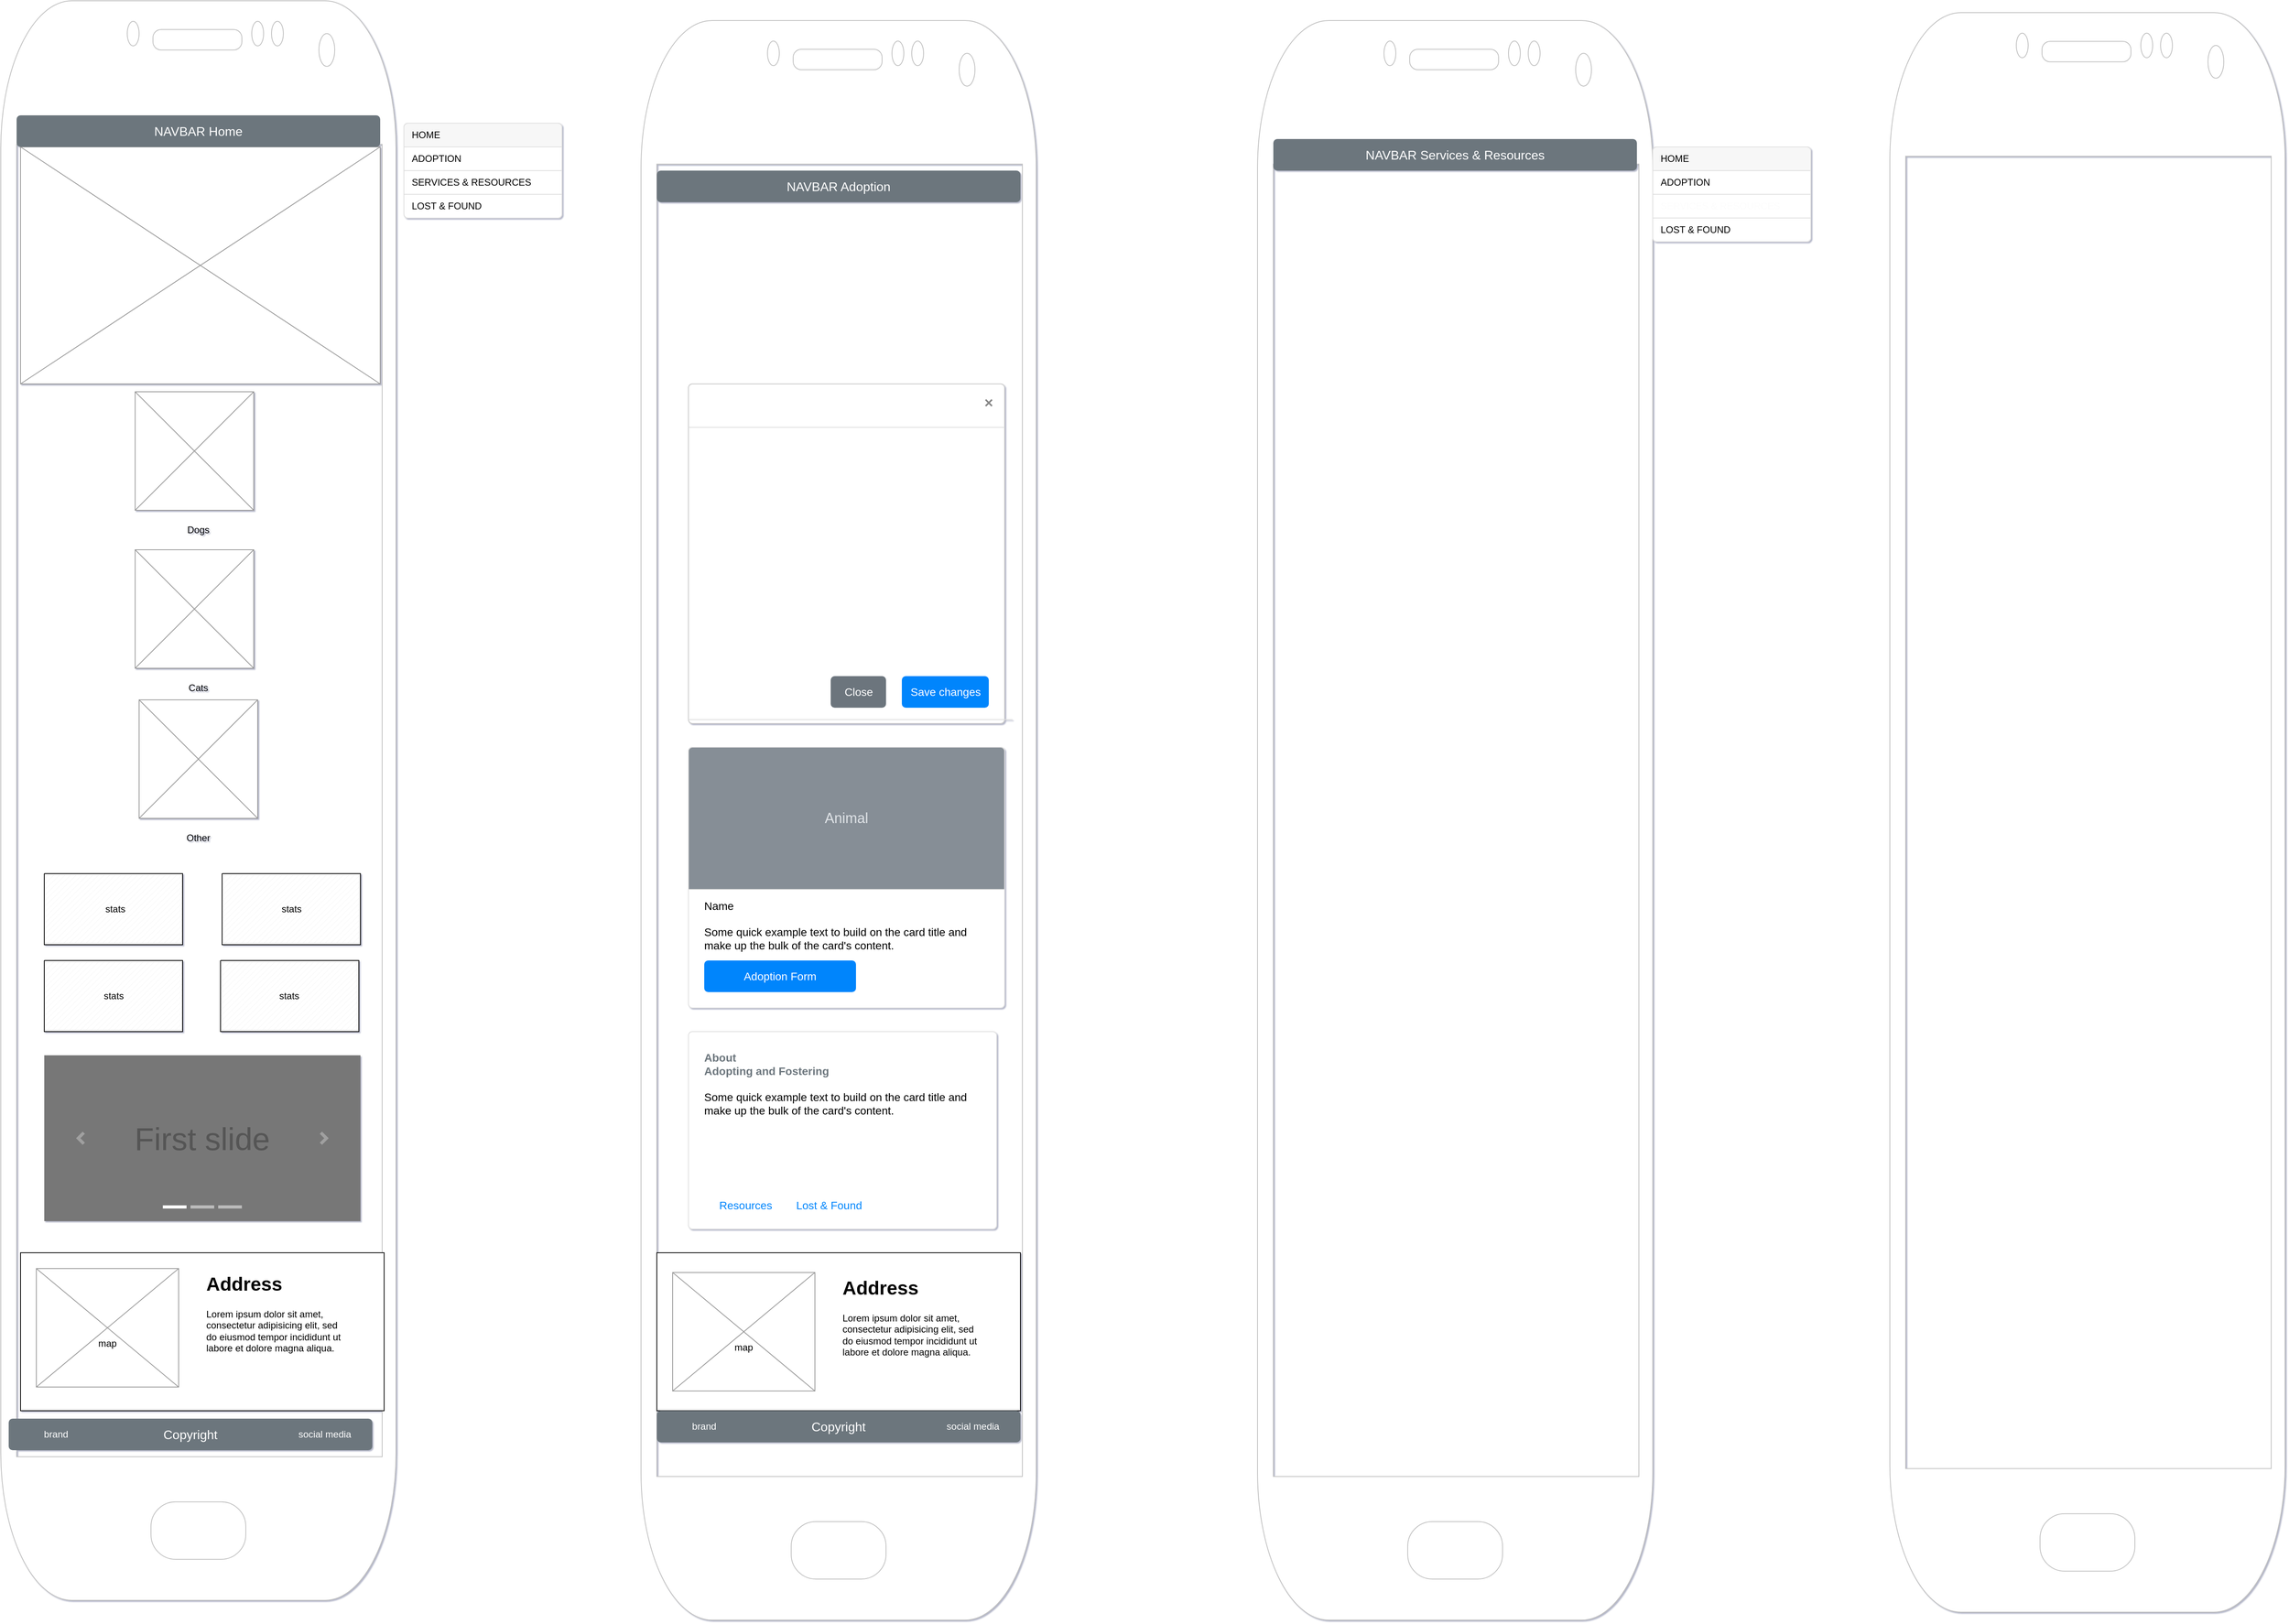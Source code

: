 <mxfile version="18.0.3" type="github">
  <diagram id="Wtf4xJytpij9x_gFcfHL" name="Page-1">
    <mxGraphModel dx="2494" dy="1372" grid="1" gridSize="10" guides="1" tooltips="1" connect="1" arrows="1" fold="1" page="1" pageScale="1" pageWidth="850" pageHeight="1100" background="none" math="0" shadow="1">
      <root>
        <mxCell id="0" />
        <mxCell id="1" parent="0" />
        <mxCell id="bsZNXIe2ywidmSZZzwNC-21" value="" style="verticalLabelPosition=bottom;verticalAlign=top;html=1;shadow=0;dashed=0;strokeWidth=1;shape=mxgraph.android.phone2;strokeColor=#c0c0c0;" parent="1" vertex="1">
          <mxGeometry x="60" y="25" width="500" height="2025" as="geometry" />
        </mxCell>
        <mxCell id="0G6ShP2uXCijBBHxX8kc-18" value="" style="verticalLabelPosition=bottom;shadow=0;dashed=0;align=center;html=1;verticalAlign=top;strokeWidth=1;shape=mxgraph.mockup.graphics.simpleIcon;strokeColor=#999999;" parent="1" vertex="1">
          <mxGeometry x="85" y="210" width="455" height="300" as="geometry" />
        </mxCell>
        <mxCell id="0G6ShP2uXCijBBHxX8kc-39" value="" style="verticalLabelPosition=bottom;shadow=0;dashed=0;align=center;html=1;verticalAlign=top;strokeWidth=1;shape=mxgraph.mockup.graphics.simpleIcon;strokeColor=#999999;" vertex="1" parent="1">
          <mxGeometry x="230" y="520" width="150" height="150" as="geometry" />
        </mxCell>
        <mxCell id="0G6ShP2uXCijBBHxX8kc-40" value="" style="verticalLabelPosition=bottom;shadow=0;dashed=0;align=center;html=1;verticalAlign=top;strokeWidth=1;shape=mxgraph.mockup.graphics.simpleIcon;strokeColor=#999999;" vertex="1" parent="1">
          <mxGeometry x="230" y="720" width="150" height="150" as="geometry" />
        </mxCell>
        <mxCell id="0G6ShP2uXCijBBHxX8kc-41" value="" style="verticalLabelPosition=bottom;shadow=0;dashed=0;align=center;html=1;verticalAlign=top;strokeWidth=1;shape=mxgraph.mockup.graphics.simpleIcon;strokeColor=#999999;" vertex="1" parent="1">
          <mxGeometry x="235" y="910" width="150" height="150" as="geometry" />
        </mxCell>
        <mxCell id="0G6ShP2uXCijBBHxX8kc-42" value="Dogs" style="text;html=1;strokeColor=none;fillColor=none;align=center;verticalAlign=middle;whiteSpace=wrap;rounded=0;" vertex="1" parent="1">
          <mxGeometry x="280" y="680" width="60" height="30" as="geometry" />
        </mxCell>
        <mxCell id="0G6ShP2uXCijBBHxX8kc-43" value="Cats" style="text;html=1;strokeColor=none;fillColor=none;align=center;verticalAlign=middle;whiteSpace=wrap;rounded=0;" vertex="1" parent="1">
          <mxGeometry x="280" y="880" width="60" height="30" as="geometry" />
        </mxCell>
        <mxCell id="0G6ShP2uXCijBBHxX8kc-44" value="Other" style="text;html=1;strokeColor=none;fillColor=none;align=center;verticalAlign=middle;whiteSpace=wrap;rounded=0;" vertex="1" parent="1">
          <mxGeometry x="280" y="1070" width="60" height="30" as="geometry" />
        </mxCell>
        <mxCell id="0G6ShP2uXCijBBHxX8kc-45" value="" style="verticalLabelPosition=bottom;verticalAlign=top;html=1;shape=mxgraph.basic.patternFillRect;fillStyle=diag;step=5;fillStrokeWidth=0.2;fillStrokeColor=#dddddd;" vertex="1" parent="1">
          <mxGeometry x="115" y="1130" width="175" height="90" as="geometry" />
        </mxCell>
        <mxCell id="0G6ShP2uXCijBBHxX8kc-46" value="" style="verticalLabelPosition=bottom;verticalAlign=top;html=1;shape=mxgraph.basic.patternFillRect;fillStyle=diag;step=5;fillStrokeWidth=0.2;fillStrokeColor=#dddddd;" vertex="1" parent="1">
          <mxGeometry x="340" y="1130" width="175" height="90" as="geometry" />
        </mxCell>
        <mxCell id="0G6ShP2uXCijBBHxX8kc-47" value="" style="verticalLabelPosition=bottom;verticalAlign=top;html=1;shape=mxgraph.basic.patternFillRect;fillStyle=diag;step=5;fillStrokeWidth=0.2;fillStrokeColor=#dddddd;" vertex="1" parent="1">
          <mxGeometry x="115" y="1240" width="175" height="90" as="geometry" />
        </mxCell>
        <mxCell id="0G6ShP2uXCijBBHxX8kc-48" value="" style="verticalLabelPosition=bottom;verticalAlign=top;html=1;shape=mxgraph.basic.patternFillRect;fillStyle=diag;step=5;fillStrokeWidth=0.2;fillStrokeColor=#dddddd;" vertex="1" parent="1">
          <mxGeometry x="338" y="1240" width="175" height="90" as="geometry" />
        </mxCell>
        <mxCell id="0G6ShP2uXCijBBHxX8kc-49" value="stats" style="text;html=1;strokeColor=none;fillColor=none;align=center;verticalAlign=middle;whiteSpace=wrap;rounded=0;" vertex="1" parent="1">
          <mxGeometry x="395" y="1270" width="60" height="30" as="geometry" />
        </mxCell>
        <mxCell id="0G6ShP2uXCijBBHxX8kc-51" value="stats" style="text;html=1;strokeColor=none;fillColor=none;align=center;verticalAlign=middle;whiteSpace=wrap;rounded=0;" vertex="1" parent="1">
          <mxGeometry x="397.5" y="1160" width="60" height="30" as="geometry" />
        </mxCell>
        <mxCell id="0G6ShP2uXCijBBHxX8kc-52" value="stats" style="text;html=1;strokeColor=none;fillColor=none;align=center;verticalAlign=middle;whiteSpace=wrap;rounded=0;" vertex="1" parent="1">
          <mxGeometry x="172.5" y="1270" width="60" height="30" as="geometry" />
        </mxCell>
        <mxCell id="0G6ShP2uXCijBBHxX8kc-53" value="stats" style="text;html=1;strokeColor=none;fillColor=none;align=center;verticalAlign=middle;whiteSpace=wrap;rounded=0;" vertex="1" parent="1">
          <mxGeometry x="175" y="1160" width="60" height="30" as="geometry" />
        </mxCell>
        <mxCell id="0G6ShP2uXCijBBHxX8kc-54" value="First slide" style="html=1;shadow=0;dashed=0;strokeColor=none;strokeWidth=1;fillColor=#777777;fontColor=#555555;whiteSpace=wrap;align=center;verticalAlign=middle;fontStyle=0;fontSize=40;" vertex="1" parent="1">
          <mxGeometry x="115" y="1360" width="400" height="210" as="geometry" />
        </mxCell>
        <mxCell id="0G6ShP2uXCijBBHxX8kc-55" value="" style="html=1;verticalLabelPosition=bottom;labelBackgroundColor=#ffffff;verticalAlign=top;shadow=0;dashed=0;strokeWidth=4;shape=mxgraph.ios7.misc.more;strokeColor=#a0a0a0;" vertex="1" parent="0G6ShP2uXCijBBHxX8kc-54">
          <mxGeometry x="1" y="0.5" width="7" height="14" relative="1" as="geometry">
            <mxPoint x="-50" y="-7" as="offset" />
          </mxGeometry>
        </mxCell>
        <mxCell id="0G6ShP2uXCijBBHxX8kc-56" value="" style="flipH=1;html=1;verticalLabelPosition=bottom;labelBackgroundColor=#ffffff;verticalAlign=top;shadow=0;dashed=0;strokeWidth=4;shape=mxgraph.ios7.misc.more;strokeColor=#a0a0a0;" vertex="1" parent="0G6ShP2uXCijBBHxX8kc-54">
          <mxGeometry y="0.5" width="7" height="14" relative="1" as="geometry">
            <mxPoint x="43" y="-7" as="offset" />
          </mxGeometry>
        </mxCell>
        <mxCell id="0G6ShP2uXCijBBHxX8kc-57" value="" style="html=1;shadow=0;strokeColor=none;fillColor=#ffffff;" vertex="1" parent="0G6ShP2uXCijBBHxX8kc-54">
          <mxGeometry x="0.5" y="1" width="30" height="4" relative="1" as="geometry">
            <mxPoint x="-50" y="-20" as="offset" />
          </mxGeometry>
        </mxCell>
        <mxCell id="0G6ShP2uXCijBBHxX8kc-58" value="" style="html=1;shadow=0;strokeColor=none;fillColor=#BBBBBB;" vertex="1" parent="0G6ShP2uXCijBBHxX8kc-54">
          <mxGeometry x="0.5" y="1" width="30" height="4" relative="1" as="geometry">
            <mxPoint x="-15" y="-20" as="offset" />
          </mxGeometry>
        </mxCell>
        <mxCell id="0G6ShP2uXCijBBHxX8kc-59" value="" style="html=1;shadow=0;strokeColor=none;fillColor=#BBBBBB;" vertex="1" parent="0G6ShP2uXCijBBHxX8kc-54">
          <mxGeometry x="0.5" y="1" width="30" height="4" relative="1" as="geometry">
            <mxPoint x="20" y="-20" as="offset" />
          </mxGeometry>
        </mxCell>
        <mxCell id="0G6ShP2uXCijBBHxX8kc-61" value="" style="verticalLabelPosition=bottom;verticalAlign=top;html=1;shape=mxgraph.basic.rect;fillColor2=none;strokeWidth=1;size=20;indent=5;" vertex="1" parent="1">
          <mxGeometry x="85" y="1610" width="460" height="200" as="geometry" />
        </mxCell>
        <mxCell id="0G6ShP2uXCijBBHxX8kc-62" value="" style="verticalLabelPosition=bottom;shadow=0;dashed=0;align=center;html=1;verticalAlign=top;strokeWidth=1;shape=mxgraph.mockup.graphics.simpleIcon;strokeColor=#999999;" vertex="1" parent="1">
          <mxGeometry x="105" y="1630" width="180" height="150" as="geometry" />
        </mxCell>
        <mxCell id="0G6ShP2uXCijBBHxX8kc-63" value="map" style="text;html=1;strokeColor=none;fillColor=none;align=center;verticalAlign=middle;whiteSpace=wrap;rounded=0;" vertex="1" parent="1">
          <mxGeometry x="165" y="1710" width="60" height="30" as="geometry" />
        </mxCell>
        <mxCell id="0G6ShP2uXCijBBHxX8kc-64" value="&lt;h1&gt;Address&lt;/h1&gt;&lt;p&gt;Lorem ipsum dolor sit amet, consectetur adipisicing elit, sed do eiusmod tempor incididunt ut labore et dolore magna aliqua.&lt;/p&gt;&lt;p&gt;Tel&lt;/p&gt;&lt;p&gt;&lt;br&gt;&lt;/p&gt;" style="text;html=1;strokeColor=none;fillColor=none;spacing=5;spacingTop=-20;whiteSpace=wrap;overflow=hidden;rounded=0;" vertex="1" parent="1">
          <mxGeometry x="315" y="1630" width="190" height="120" as="geometry" />
        </mxCell>
        <mxCell id="0G6ShP2uXCijBBHxX8kc-65" value="" style="html=1;shadow=0;dashed=0;shape=mxgraph.bootstrap.rrect;rSize=5;strokeColor=#DFDFDF;html=1;whiteSpace=wrap;fillColor=#FFFFFF;fontColor=#000000;" vertex="1" parent="1">
          <mxGeometry x="570" y="180" width="200" height="120" as="geometry" />
        </mxCell>
        <mxCell id="0G6ShP2uXCijBBHxX8kc-66" value="HOME" style="html=1;shadow=0;dashed=0;shape=mxgraph.bootstrap.topButton;strokeColor=inherit;fillColor=#F7F7F7;rSize=5;perimeter=none;whiteSpace=wrap;resizeWidth=1;align=left;spacing=10;" vertex="1" parent="0G6ShP2uXCijBBHxX8kc-65">
          <mxGeometry width="200" height="30" relative="1" as="geometry" />
        </mxCell>
        <mxCell id="0G6ShP2uXCijBBHxX8kc-67" value="ADOPTION" style="strokeColor=inherit;fillColor=inherit;gradientColor=inherit;fontColor=inherit;html=1;shadow=0;dashed=0;perimeter=none;whiteSpace=wrap;resizeWidth=1;align=left;spacing=10;" vertex="1" parent="0G6ShP2uXCijBBHxX8kc-65">
          <mxGeometry width="200" height="30" relative="1" as="geometry">
            <mxPoint y="30" as="offset" />
          </mxGeometry>
        </mxCell>
        <mxCell id="0G6ShP2uXCijBBHxX8kc-68" value="SERVICES &amp;amp; RESOURCES" style="strokeColor=inherit;fillColor=inherit;gradientColor=inherit;fontColor=inherit;html=1;shadow=0;dashed=0;perimeter=none;whiteSpace=wrap;resizeWidth=1;align=left;spacing=10;" vertex="1" parent="0G6ShP2uXCijBBHxX8kc-65">
          <mxGeometry width="200" height="30" relative="1" as="geometry">
            <mxPoint y="60" as="offset" />
          </mxGeometry>
        </mxCell>
        <mxCell id="0G6ShP2uXCijBBHxX8kc-69" value="LOST &amp;amp; FOUND" style="strokeColor=inherit;fillColor=inherit;gradientColor=inherit;fontColor=inherit;html=1;shadow=0;dashed=0;shape=mxgraph.bootstrap.bottomButton;rSize=5;perimeter=none;whiteSpace=wrap;resizeWidth=1;resizeHeight=0;align=left;spacing=10;" vertex="1" parent="0G6ShP2uXCijBBHxX8kc-65">
          <mxGeometry y="1" width="200" height="30" relative="1" as="geometry">
            <mxPoint y="-30" as="offset" />
          </mxGeometry>
        </mxCell>
        <mxCell id="0G6ShP2uXCijBBHxX8kc-70" value="NAVBAR Home" style="html=1;shadow=0;dashed=0;shape=mxgraph.bootstrap.rrect;rSize=5;strokeColor=none;strokeWidth=1;fillColor=#6C767D;fontColor=#FFFFFF;whiteSpace=wrap;align=center;verticalAlign=middle;spacingLeft=0;fontStyle=0;fontSize=16;spacing=5;" vertex="1" parent="1">
          <mxGeometry x="80" y="170" width="460" height="40" as="geometry" />
        </mxCell>
        <mxCell id="0G6ShP2uXCijBBHxX8kc-71" value="" style="verticalLabelPosition=bottom;verticalAlign=top;html=1;shadow=0;dashed=0;strokeWidth=1;shape=mxgraph.android.phone2;strokeColor=#c0c0c0;" vertex="1" parent="1">
          <mxGeometry x="870" y="50" width="500" height="2025" as="geometry" />
        </mxCell>
        <mxCell id="0G6ShP2uXCijBBHxX8kc-72" value="" style="verticalLabelPosition=bottom;verticalAlign=top;html=1;shape=mxgraph.basic.rect;fillColor2=none;strokeWidth=1;size=20;indent=5;" vertex="1" parent="1">
          <mxGeometry x="890" y="1610" width="460" height="200" as="geometry" />
        </mxCell>
        <mxCell id="0G6ShP2uXCijBBHxX8kc-73" value="" style="verticalLabelPosition=bottom;shadow=0;dashed=0;align=center;html=1;verticalAlign=top;strokeWidth=1;shape=mxgraph.mockup.graphics.simpleIcon;strokeColor=#999999;" vertex="1" parent="1">
          <mxGeometry x="910" y="1635" width="180" height="150" as="geometry" />
        </mxCell>
        <mxCell id="0G6ShP2uXCijBBHxX8kc-74" value="map" style="text;html=1;strokeColor=none;fillColor=none;align=center;verticalAlign=middle;whiteSpace=wrap;rounded=0;" vertex="1" parent="1">
          <mxGeometry x="970" y="1715" width="60" height="30" as="geometry" />
        </mxCell>
        <mxCell id="0G6ShP2uXCijBBHxX8kc-75" value="&lt;h1&gt;Address&lt;/h1&gt;&lt;p&gt;Lorem ipsum dolor sit amet, consectetur adipisicing elit, sed do eiusmod tempor incididunt ut labore et dolore magna aliqua.&lt;/p&gt;&lt;p&gt;Tel&lt;/p&gt;&lt;p&gt;&lt;br&gt;&lt;/p&gt;" style="text;html=1;strokeColor=none;fillColor=none;spacing=5;spacingTop=-20;whiteSpace=wrap;overflow=hidden;rounded=0;" vertex="1" parent="1">
          <mxGeometry x="1120" y="1635" width="190" height="120" as="geometry" />
        </mxCell>
        <mxCell id="0G6ShP2uXCijBBHxX8kc-76" value="NAVBAR Adoption" style="html=1;shadow=0;dashed=0;shape=mxgraph.bootstrap.rrect;rSize=5;strokeColor=none;strokeWidth=1;fillColor=#6C767D;fontColor=#FFFFFF;whiteSpace=wrap;align=center;verticalAlign=middle;spacingLeft=0;fontStyle=0;fontSize=16;spacing=5;" vertex="1" parent="1">
          <mxGeometry x="890" y="240" width="460" height="40" as="geometry" />
        </mxCell>
        <mxCell id="0G6ShP2uXCijBBHxX8kc-77" value="Copyright" style="html=1;shadow=0;dashed=0;shape=mxgraph.bootstrap.rrect;rSize=5;strokeColor=none;strokeWidth=1;fillColor=#6C767D;fontColor=#FFFFFF;whiteSpace=wrap;align=center;verticalAlign=middle;spacingLeft=0;fontStyle=0;fontSize=16;spacing=5;" vertex="1" parent="1">
          <mxGeometry x="70" y="1820" width="460" height="40" as="geometry" />
        </mxCell>
        <mxCell id="MR7r0xcLaj4WNNmaxe_Y-7" value="" style="verticalLabelPosition=bottom;verticalAlign=top;html=1;shadow=0;dashed=0;strokeWidth=1;shape=mxgraph.android.phone2;strokeColor=#c0c0c0;" vertex="1" parent="1">
          <mxGeometry x="1650" y="50" width="500" height="2025" as="geometry" />
        </mxCell>
        <mxCell id="0G6ShP2uXCijBBHxX8kc-78" value="&lt;font color=&quot;#FFFFFF&quot;&gt;brand&lt;/font&gt;" style="text;html=1;strokeColor=none;fillColor=none;align=center;verticalAlign=middle;whiteSpace=wrap;rounded=0;" vertex="1" parent="1">
          <mxGeometry x="100" y="1825" width="60" height="30" as="geometry" />
        </mxCell>
        <mxCell id="MR7r0xcLaj4WNNmaxe_Y-8" value="" style="verticalLabelPosition=bottom;verticalAlign=top;html=1;shadow=0;dashed=0;strokeWidth=1;shape=mxgraph.android.phone2;strokeColor=#c0c0c0;" vertex="1" parent="1">
          <mxGeometry x="2450" y="40" width="500" height="2025" as="geometry" />
        </mxCell>
        <mxCell id="MR7r0xcLaj4WNNmaxe_Y-9" value="" style="html=1;shadow=0;dashed=0;shape=mxgraph.bootstrap.rrect;rSize=5;strokeColor=#DFDFDF;html=1;whiteSpace=wrap;fillColor=#FFFFFF;fontColor=#000000;" vertex="1" parent="1">
          <mxGeometry x="2150" y="210" width="200" height="120" as="geometry" />
        </mxCell>
        <mxCell id="MR7r0xcLaj4WNNmaxe_Y-10" value="&lt;font color=&quot;#000000&quot;&gt;HOME&lt;/font&gt;" style="html=1;shadow=0;dashed=0;shape=mxgraph.bootstrap.topButton;strokeColor=inherit;fillColor=#F7F7F7;rSize=5;perimeter=none;whiteSpace=wrap;resizeWidth=1;align=left;spacing=10;" vertex="1" parent="MR7r0xcLaj4WNNmaxe_Y-9">
          <mxGeometry width="200" height="30" relative="1" as="geometry" />
        </mxCell>
        <mxCell id="MR7r0xcLaj4WNNmaxe_Y-11" value="&lt;font color=&quot;#000000&quot;&gt;ADOPTION&lt;/font&gt;" style="strokeColor=inherit;fillColor=inherit;gradientColor=inherit;fontColor=inherit;html=1;shadow=0;dashed=0;perimeter=none;whiteSpace=wrap;resizeWidth=1;align=left;spacing=10;" vertex="1" parent="MR7r0xcLaj4WNNmaxe_Y-9">
          <mxGeometry width="200" height="30" relative="1" as="geometry">
            <mxPoint y="30" as="offset" />
          </mxGeometry>
        </mxCell>
        <mxCell id="MR7r0xcLaj4WNNmaxe_Y-12" value="&lt;font color=&quot;#fcfcfc&quot;&gt;SERVICES &amp;amp; RESOURCES&lt;/font&gt;" style="strokeColor=inherit;fillColor=inherit;gradientColor=inherit;fontColor=inherit;html=1;shadow=0;dashed=0;perimeter=none;whiteSpace=wrap;resizeWidth=1;align=left;spacing=10;" vertex="1" parent="MR7r0xcLaj4WNNmaxe_Y-9">
          <mxGeometry width="200" height="30" relative="1" as="geometry">
            <mxPoint y="60" as="offset" />
          </mxGeometry>
        </mxCell>
        <mxCell id="MR7r0xcLaj4WNNmaxe_Y-13" value="&lt;font color=&quot;#000000&quot;&gt;LOST &amp;amp; FOUND&lt;/font&gt;" style="strokeColor=inherit;fillColor=inherit;gradientColor=inherit;fontColor=inherit;html=1;shadow=0;dashed=0;shape=mxgraph.bootstrap.bottomButton;rSize=5;perimeter=none;whiteSpace=wrap;resizeWidth=1;resizeHeight=0;align=left;spacing=10;" vertex="1" parent="MR7r0xcLaj4WNNmaxe_Y-9">
          <mxGeometry y="1" width="200" height="30" relative="1" as="geometry">
            <mxPoint y="-30" as="offset" />
          </mxGeometry>
        </mxCell>
        <mxCell id="0G6ShP2uXCijBBHxX8kc-79" value="&lt;font color=&quot;#FFFFFF&quot;&gt;social media&lt;/font&gt;" style="text;html=1;strokeColor=none;fillColor=none;align=center;verticalAlign=middle;whiteSpace=wrap;rounded=0;" vertex="1" parent="1">
          <mxGeometry x="420" y="1825" width="100" height="30" as="geometry" />
        </mxCell>
        <mxCell id="0G6ShP2uXCijBBHxX8kc-80" value="Copyright" style="html=1;shadow=0;dashed=0;shape=mxgraph.bootstrap.rrect;rSize=5;strokeColor=none;strokeWidth=1;fillColor=#6C767D;fontColor=#FFFFFF;whiteSpace=wrap;align=center;verticalAlign=middle;spacingLeft=0;fontStyle=0;fontSize=16;spacing=5;" vertex="1" parent="1">
          <mxGeometry x="890" y="1810" width="460" height="40" as="geometry" />
        </mxCell>
        <mxCell id="0G6ShP2uXCijBBHxX8kc-81" value="&lt;font color=&quot;#FFFFFF&quot;&gt;brand&lt;/font&gt;" style="text;html=1;strokeColor=none;fillColor=none;align=center;verticalAlign=middle;whiteSpace=wrap;rounded=0;" vertex="1" parent="1">
          <mxGeometry x="920" y="1815" width="60" height="30" as="geometry" />
        </mxCell>
        <mxCell id="0G6ShP2uXCijBBHxX8kc-82" value="&lt;font color=&quot;#FFFFFF&quot;&gt;social media&lt;/font&gt;" style="text;html=1;strokeColor=none;fillColor=none;align=center;verticalAlign=middle;whiteSpace=wrap;rounded=0;" vertex="1" parent="1">
          <mxGeometry x="1240" y="1815" width="100" height="30" as="geometry" />
        </mxCell>
        <mxCell id="MR7r0xcLaj4WNNmaxe_Y-14" value="NAVBAR Services &amp;amp; Resources" style="html=1;shadow=0;dashed=0;shape=mxgraph.bootstrap.rrect;rSize=5;strokeColor=none;strokeWidth=1;fillColor=#6C767D;fontColor=#FFFFFF;whiteSpace=wrap;align=center;verticalAlign=middle;spacingLeft=0;fontStyle=0;fontSize=16;spacing=5;" vertex="1" parent="1">
          <mxGeometry x="1670" y="200" width="460" height="40" as="geometry" />
        </mxCell>
        <mxCell id="0G6ShP2uXCijBBHxX8kc-83" value="Name&lt;br style=&quot;font-size: 14px&quot;&gt;&lt;br style=&quot;font-size: 14px&quot;&gt;Some quick example text to build on the card title and make up the bulk of the card&#39;s content." style="html=1;shadow=0;dashed=0;shape=mxgraph.bootstrap.rrect;rSize=5;strokeColor=#DFDFDF;html=1;whiteSpace=wrap;fillColor=#ffffff;fontColor=#000000;verticalAlign=bottom;align=left;spacing=20;spacingBottom=50;fontSize=14;" vertex="1" parent="1">
          <mxGeometry x="930" y="970" width="400" height="330" as="geometry" />
        </mxCell>
        <mxCell id="0G6ShP2uXCijBBHxX8kc-84" value="Animal" style="html=1;shadow=0;dashed=0;shape=mxgraph.bootstrap.topButton;rSize=5;perimeter=none;whiteSpace=wrap;fillColor=#868E96;strokeColor=#DFDFDF;fontColor=#DEE2E6;resizeWidth=1;fontSize=18;" vertex="1" parent="0G6ShP2uXCijBBHxX8kc-83">
          <mxGeometry width="400" height="180" relative="1" as="geometry" />
        </mxCell>
        <mxCell id="0G6ShP2uXCijBBHxX8kc-85" value="Adoption Form" style="html=1;shadow=0;dashed=0;shape=mxgraph.bootstrap.rrect;rSize=5;perimeter=none;whiteSpace=wrap;fillColor=#0085FC;strokeColor=none;fontColor=#ffffff;resizeWidth=1;fontSize=14;" vertex="1" parent="0G6ShP2uXCijBBHxX8kc-83">
          <mxGeometry y="1" width="192" height="40" relative="1" as="geometry">
            <mxPoint x="20" y="-60" as="offset" />
          </mxGeometry>
        </mxCell>
        <mxCell id="0G6ShP2uXCijBBHxX8kc-97" value="Modal title" style="html=1;shadow=0;dashed=0;shape=mxgraph.bootstrap.rrect;rSize=5;html=1;strokeColor=#C8C8C8;fillColor=#ffffff;whiteSpace=wrap;verticalAlign=top;align=left;fontSize=18;spacing=15;spacingTop=-5;fontColor=#FFFFFF;" vertex="1" parent="1">
          <mxGeometry x="930" y="510" width="400" height="430" as="geometry" />
        </mxCell>
        <mxCell id="0G6ShP2uXCijBBHxX8kc-98" value="" style="shape=line;strokeColor=#dddddd;resizeWidth=1;fontColor=#FFFFFF;" vertex="1" parent="0G6ShP2uXCijBBHxX8kc-97">
          <mxGeometry width="400" height="10" relative="1" as="geometry">
            <mxPoint y="50" as="offset" />
          </mxGeometry>
        </mxCell>
        <mxCell id="0G6ShP2uXCijBBHxX8kc-99" value="" style="html=1;shadow=0;dashed=0;shape=mxgraph.bootstrap.x;strokeColor=#868686;strokeWidth=2;fontColor=#FFFFFF;" vertex="1" parent="0G6ShP2uXCijBBHxX8kc-97">
          <mxGeometry x="1" width="8" height="8" relative="1" as="geometry">
            <mxPoint x="-24" y="20" as="offset" />
          </mxGeometry>
        </mxCell>
        <mxCell id="0G6ShP2uXCijBBHxX8kc-100" value="Cras mattis consectetur purus sit amet fermentum. Cras justo odio, dapibus ac facilisis in, egestas eget quam. Morbi leo risus, porta ac consectetur ac, vestibulum at eros.&lt;br&gt;&lt;br&gt;Praesent commodo cursus magna, vel scelerisque nisl consectetur et. Vivamus sagittis lacus vel augue laoreet rutrum faucibus dolor auctor.&lt;br&gt;&lt;br&gt;Aenean lacinia bibendum nulla sed consectetur. Praesent commodo cursus magna, vel scelerisque nisl consectetur et. Donec sed odio dui. Donec ullamcorper nulla non metus auctor fringilla.&lt;br&gt;&lt;br&gt;Cras mattis consectetur purus sit amet fermentum. Cras justo odio, dapibus ac facilisis in, egestas eget quam. Morbi leo risus, porta ac consectetur ac, vestibulum at eros.&lt;br&gt;&lt;br&gt;Praesent commodo cursus magna, vel scelerisque nisl consectetur et. Vivamus sagittis lacus vel augue laoreet rutrum faucibus dolor auctor." style="strokeColor=none;fillColor=none;resizeWidth=1;align=left;verticalAlign=top;spacing=10;fontSize=14;whiteSpace=wrap;html=1;fontColor=#FFFFFF;" vertex="1" parent="0G6ShP2uXCijBBHxX8kc-97">
          <mxGeometry width="400" height="350" relative="1" as="geometry">
            <mxPoint y="60" as="offset" />
          </mxGeometry>
        </mxCell>
        <mxCell id="0G6ShP2uXCijBBHxX8kc-101" value="" style="shape=line;strokeColor=#dddddd;resizeWidth=1;fontColor=#FFFFFF;" vertex="1" parent="0G6ShP2uXCijBBHxX8kc-97">
          <mxGeometry width="410" height="10" relative="1" as="geometry">
            <mxPoint y="420" as="offset" />
          </mxGeometry>
        </mxCell>
        <mxCell id="0G6ShP2uXCijBBHxX8kc-102" value="Save changes" style="html=1;shadow=0;dashed=0;shape=mxgraph.bootstrap.rrect;rSize=5;fillColor=#0085FC;strokeColor=none;fontColor=#FFFFFF;fontSize=14;" vertex="1" parent="0G6ShP2uXCijBBHxX8kc-97">
          <mxGeometry x="1" y="1" width="110" height="40" relative="1" as="geometry">
            <mxPoint x="-130" y="-60" as="offset" />
          </mxGeometry>
        </mxCell>
        <mxCell id="0G6ShP2uXCijBBHxX8kc-103" value="Close" style="html=1;shadow=0;dashed=0;shape=mxgraph.bootstrap.rrect;rSize=5;fillColor=#6C757D;strokeColor=none;fontColor=#FFFFFF;fontSize=14;" vertex="1" parent="0G6ShP2uXCijBBHxX8kc-97">
          <mxGeometry x="1" y="1" width="70" height="40" relative="1" as="geometry">
            <mxPoint x="-220" y="-60" as="offset" />
          </mxGeometry>
        </mxCell>
        <mxCell id="0G6ShP2uXCijBBHxX8kc-104" value="&lt;font color=&quot;#6c767d&quot;&gt;&lt;b&gt;About&lt;font style=&quot;font-size: 14px&quot;&gt;&lt;br style=&quot;font-size: 10px&quot;&gt;Adopting and Fostering&lt;br&gt;&lt;/font&gt;&lt;/b&gt;&lt;/font&gt;&lt;br style=&quot;font-size: 14px&quot;&gt;Some quick example text to build on the card title and make up the bulk of the card&#39;s content." style="html=1;shadow=0;dashed=0;shape=mxgraph.bootstrap.rrect;rSize=5;strokeColor=#DFDFDF;html=1;whiteSpace=wrap;fillColor=#ffffff;fontColor=#000000;verticalAlign=top;align=left;spacing=20;fontSize=14;" vertex="1" parent="1">
          <mxGeometry x="930" y="1330" width="390" height="250" as="geometry" />
        </mxCell>
        <mxCell id="0G6ShP2uXCijBBHxX8kc-105" value="Resources" style="html=1;shadow=0;dashed=0;shape=mxgraph.bootstrap.rrect;rSize=5;perimeter=none;whiteSpace=wrap;fillColor=none;strokeColor=none;fontColor=#0085FC;resizeWidth=1;fontSize=14;align=center;" vertex="1" parent="0G6ShP2uXCijBBHxX8kc-104">
          <mxGeometry y="1" width="124.8" height="40" relative="1" as="geometry">
            <mxPoint x="10" y="-50" as="offset" />
          </mxGeometry>
        </mxCell>
        <mxCell id="0G6ShP2uXCijBBHxX8kc-106" value="Lost &amp;amp; Found" style="html=1;shadow=0;dashed=0;shape=mxgraph.bootstrap.rrect;rSize=5;perimeter=none;whiteSpace=wrap;fillColor=none;strokeColor=none;fontColor=#0085FC;resizeWidth=1;fontSize=14;align=center;" vertex="1" parent="0G6ShP2uXCijBBHxX8kc-104">
          <mxGeometry y="1" width="156" height="40" relative="1" as="geometry">
            <mxPoint x="100" y="-50" as="offset" />
          </mxGeometry>
        </mxCell>
      </root>
    </mxGraphModel>
  </diagram>
</mxfile>
